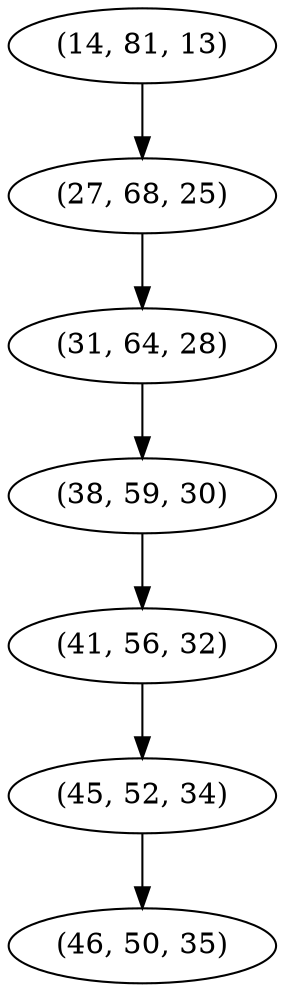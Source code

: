 digraph tree {
    "(14, 81, 13)";
    "(27, 68, 25)";
    "(31, 64, 28)";
    "(38, 59, 30)";
    "(41, 56, 32)";
    "(45, 52, 34)";
    "(46, 50, 35)";
    "(14, 81, 13)" -> "(27, 68, 25)";
    "(27, 68, 25)" -> "(31, 64, 28)";
    "(31, 64, 28)" -> "(38, 59, 30)";
    "(38, 59, 30)" -> "(41, 56, 32)";
    "(41, 56, 32)" -> "(45, 52, 34)";
    "(45, 52, 34)" -> "(46, 50, 35)";
}
